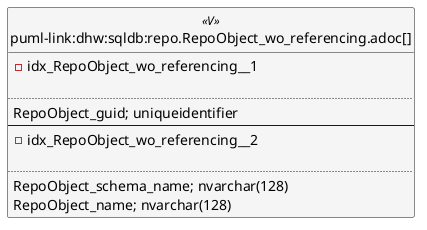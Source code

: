 @startuml
left to right direction
'top to bottom direction
hide circle
'avoide "." issues:
set namespaceSeparator none


skinparam class {
  BackgroundColor White
  BackgroundColor<<FN>> Yellow
  BackgroundColor<<FS>> Yellow
  BackgroundColor<<FT>> LightGray
  BackgroundColor<<IF>> Yellow
  BackgroundColor<<IS>> Yellow
  BackgroundColor<<P>> Aqua
  BackgroundColor<<PC>> Aqua
  BackgroundColor<<SN>> Yellow
  BackgroundColor<<SO>> SlateBlue
  BackgroundColor<<TF>> LightGray
  BackgroundColor<<TR>> Tomato
  BackgroundColor<<U>> White
  BackgroundColor<<V>> WhiteSmoke
  BackgroundColor<<X>> Aqua
  BackgroundColor<<external>> AliceBlue
}


entity "puml-link:dhw:sqldb:repo.RepoObject_wo_referencing.adoc[]" as repo.RepoObject_wo_referencing << V >> {
- idx_RepoObject_wo_referencing__1

..
RepoObject_guid; uniqueidentifier
--
- idx_RepoObject_wo_referencing__2

..
RepoObject_schema_name; nvarchar(128)
RepoObject_name; nvarchar(128)
}


@enduml

